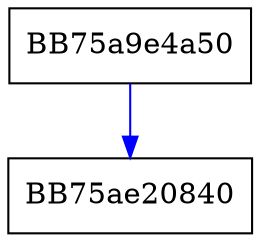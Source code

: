 digraph GetProcessTimes_shim {
  node [shape="box"];
  graph [splines=ortho];
  BB75a9e4a50 -> BB75ae20840 [color="blue"];
}